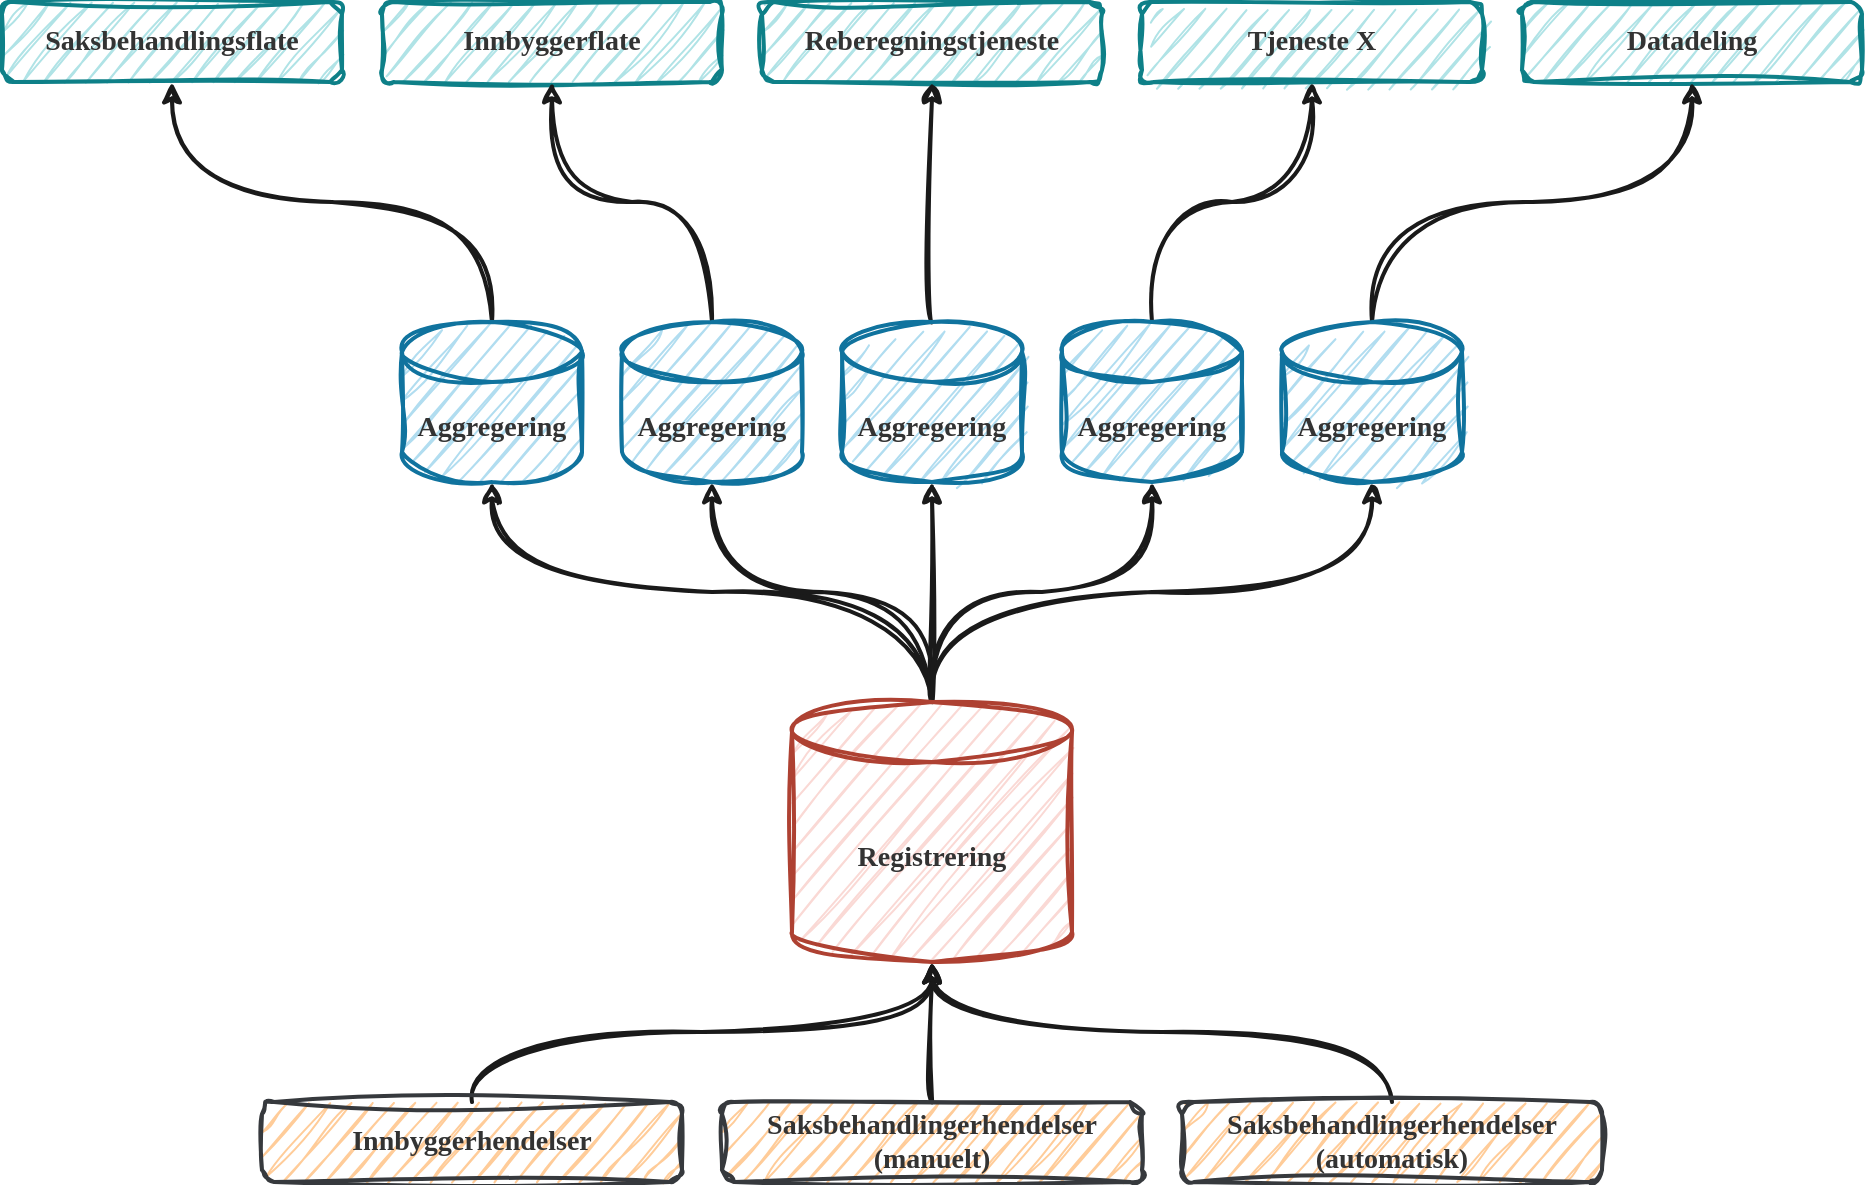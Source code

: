 <mxfile>
    <diagram id="23iRSUPoRavnBvh4doch" name="Page-1">
        <mxGraphModel dx="938" dy="509" grid="1" gridSize="10" guides="1" tooltips="1" connect="1" arrows="1" fold="1" page="1" pageScale="1" pageWidth="827" pageHeight="1169" background="#ffffff" math="0" shadow="0">
            <root>
                <mxCell id="0"/>
                <mxCell id="1" parent="0"/>
                <mxCell id="4" value="Saksbehandlingsflate" style="rounded=1;whiteSpace=wrap;html=1;strokeColor=#0e8088;fillColor=#b0e3e6;sketch=1;curveFitting=1;jiggle=2;strokeWidth=2;fontFamily=Comic Sans MS;fillStyle=auto;fontStyle=1;fontSize=14;labelBackgroundColor=none;fontColor=#333333;" parent="1" vertex="1">
                    <mxGeometry x="80" y="80" width="170" height="40" as="geometry"/>
                </mxCell>
                <mxCell id="5" value="Innbyggerflate" style="rounded=1;whiteSpace=wrap;html=1;strokeColor=#0e8088;fillColor=#b0e3e6;sketch=1;curveFitting=1;jiggle=2;strokeWidth=2;fontFamily=Comic Sans MS;fillStyle=auto;fontStyle=1;fontSize=14;labelBackgroundColor=none;fontColor=#333333;" parent="1" vertex="1">
                    <mxGeometry x="270" y="80" width="170" height="40" as="geometry"/>
                </mxCell>
                <mxCell id="6" value="Reberegningstjeneste" style="rounded=1;whiteSpace=wrap;html=1;strokeColor=#0e8088;fillColor=#b0e3e6;sketch=1;curveFitting=1;jiggle=2;strokeWidth=2;fontFamily=Comic Sans MS;fillStyle=auto;fontStyle=1;fontSize=14;labelBackgroundColor=none;fontColor=#333333;" parent="1" vertex="1">
                    <mxGeometry x="460" y="80" width="170" height="40" as="geometry"/>
                </mxCell>
                <mxCell id="9" value="Tjeneste X" style="rounded=1;whiteSpace=wrap;html=1;strokeColor=#0e8088;fillColor=#b0e3e6;sketch=1;curveFitting=1;jiggle=2;strokeWidth=2;fontFamily=Comic Sans MS;fillStyle=auto;fontStyle=1;fontSize=14;labelBackgroundColor=none;fontColor=#333333;" parent="1" vertex="1">
                    <mxGeometry x="650" y="80" width="170" height="40" as="geometry"/>
                </mxCell>
                <mxCell id="10" value="Datadeling" style="rounded=1;whiteSpace=wrap;html=1;strokeColor=#0e8088;fillColor=#b0e3e6;sketch=1;curveFitting=1;jiggle=2;strokeWidth=2;fontFamily=Comic Sans MS;fillStyle=auto;fontStyle=1;fontSize=14;labelBackgroundColor=none;fontColor=#333333;" parent="1" vertex="1">
                    <mxGeometry x="840" y="80" width="170" height="40" as="geometry"/>
                </mxCell>
                <mxCell id="25" style="edgeStyle=orthogonalEdgeStyle;rounded=0;orthogonalLoop=1;jettySize=auto;html=1;entryX=0.5;entryY=1;entryDx=0;entryDy=0;curved=1;exitX=0.5;exitY=0;exitDx=0;exitDy=0;exitPerimeter=0;sketch=1;curveFitting=1;jiggle=2;strokeWidth=2;fontFamily=Comic Sans MS;fontColor=#333333;fontStyle=1;fontSize=14;strokeColor=#1A1A1A;" parent="1" source="11" target="4" edge="1">
                    <mxGeometry relative="1" as="geometry"/>
                </mxCell>
                <mxCell id="11" value="Aggregering" style="shape=cylinder3;whiteSpace=wrap;html=1;boundedLbl=1;backgroundOutline=1;size=15;strokeColor=#10739e;fillColor=#b1ddf0;sketch=1;curveFitting=1;jiggle=2;strokeWidth=2;fontFamily=Comic Sans MS;fontStyle=1;labelBackgroundColor=none;fontSize=14;fontColor=#333333;" parent="1" vertex="1">
                    <mxGeometry x="280" y="240" width="90" height="80" as="geometry"/>
                </mxCell>
                <mxCell id="30" style="edgeStyle=orthogonalEdgeStyle;curved=1;rounded=0;orthogonalLoop=1;jettySize=auto;html=1;entryX=0.5;entryY=1;entryDx=0;entryDy=0;entryPerimeter=0;exitX=0.5;exitY=0;exitDx=0;exitDy=0;exitPerimeter=0;sketch=1;curveFitting=1;jiggle=2;strokeWidth=2;fontFamily=Comic Sans MS;fontColor=#333333;fontStyle=1;fontSize=14;strokeColor=#1A1A1A;" parent="1" source="13" target="11" edge="1">
                    <mxGeometry relative="1" as="geometry"/>
                </mxCell>
                <mxCell id="31" style="edgeStyle=orthogonalEdgeStyle;curved=1;rounded=0;orthogonalLoop=1;jettySize=auto;html=1;entryX=0.5;entryY=1;entryDx=0;entryDy=0;entryPerimeter=0;sketch=1;curveFitting=1;jiggle=2;strokeWidth=2;fontFamily=Comic Sans MS;fontColor=#333333;fontStyle=1;fontSize=14;strokeColor=#1A1A1A;" parent="1" source="13" target="21" edge="1">
                    <mxGeometry relative="1" as="geometry"/>
                </mxCell>
                <mxCell id="32" style="edgeStyle=orthogonalEdgeStyle;curved=1;rounded=0;orthogonalLoop=1;jettySize=auto;html=1;entryX=0.5;entryY=1;entryDx=0;entryDy=0;entryPerimeter=0;sketch=1;curveFitting=1;jiggle=2;strokeWidth=2;fontFamily=Comic Sans MS;fontColor=#333333;fontStyle=1;fontSize=14;strokeColor=#1A1A1A;" parent="1" source="13" target="22" edge="1">
                    <mxGeometry relative="1" as="geometry"/>
                </mxCell>
                <mxCell id="33" style="edgeStyle=orthogonalEdgeStyle;curved=1;rounded=0;orthogonalLoop=1;jettySize=auto;html=1;entryX=0.5;entryY=1;entryDx=0;entryDy=0;entryPerimeter=0;sketch=1;curveFitting=1;jiggle=2;strokeWidth=2;fontFamily=Comic Sans MS;fontColor=#333333;fontStyle=1;fontSize=14;strokeColor=#1A1A1A;" parent="1" source="13" target="23" edge="1">
                    <mxGeometry relative="1" as="geometry"/>
                </mxCell>
                <mxCell id="34" style="edgeStyle=orthogonalEdgeStyle;curved=1;rounded=0;orthogonalLoop=1;jettySize=auto;html=1;entryX=0.5;entryY=1;entryDx=0;entryDy=0;entryPerimeter=0;exitX=0.5;exitY=0;exitDx=0;exitDy=0;exitPerimeter=0;sketch=1;curveFitting=1;jiggle=2;strokeWidth=2;fontFamily=Comic Sans MS;fontColor=#333333;fontStyle=1;fontSize=14;strokeColor=#1A1A1A;" parent="1" source="13" target="24" edge="1">
                    <mxGeometry relative="1" as="geometry"/>
                </mxCell>
                <mxCell id="13" value="Registrering" style="shape=cylinder3;whiteSpace=wrap;html=1;boundedLbl=1;backgroundOutline=1;size=15;strokeColor=#ae4132;fillColor=#fad9d5;sketch=1;curveFitting=1;jiggle=2;strokeWidth=2;fontFamily=Comic Sans MS;fontStyle=1;fontSize=14;labelBackgroundColor=none;fontColor=#333333;" parent="1" vertex="1">
                    <mxGeometry x="475" y="430" width="140" height="130" as="geometry"/>
                </mxCell>
                <mxCell id="26" style="edgeStyle=orthogonalEdgeStyle;curved=1;rounded=0;orthogonalLoop=1;jettySize=auto;html=1;entryX=0.5;entryY=1;entryDx=0;entryDy=0;sketch=1;curveFitting=1;jiggle=2;strokeWidth=2;fontFamily=Comic Sans MS;fontColor=#333333;fontStyle=1;fontSize=14;strokeColor=#1A1A1A;" parent="1" source="21" target="5" edge="1">
                    <mxGeometry relative="1" as="geometry"/>
                </mxCell>
                <mxCell id="21" value="Aggregering" style="shape=cylinder3;whiteSpace=wrap;html=1;boundedLbl=1;backgroundOutline=1;size=15;strokeColor=#10739e;fillColor=#b1ddf0;sketch=1;curveFitting=1;jiggle=2;strokeWidth=2;fontFamily=Comic Sans MS;fontStyle=1;fontSize=14;fontColor=#333333;" parent="1" vertex="1">
                    <mxGeometry x="390" y="240" width="90" height="80" as="geometry"/>
                </mxCell>
                <mxCell id="27" style="edgeStyle=orthogonalEdgeStyle;curved=1;rounded=0;orthogonalLoop=1;jettySize=auto;html=1;entryX=0.5;entryY=1;entryDx=0;entryDy=0;sketch=1;curveFitting=1;jiggle=2;strokeWidth=2;fontFamily=Comic Sans MS;fontColor=#333333;fontStyle=1;fontSize=14;strokeColor=#1A1A1A;" parent="1" source="22" target="6" edge="1">
                    <mxGeometry relative="1" as="geometry"/>
                </mxCell>
                <mxCell id="22" value="Aggregering" style="shape=cylinder3;whiteSpace=wrap;html=1;boundedLbl=1;backgroundOutline=1;size=15;strokeColor=#10739e;fillColor=#b1ddf0;sketch=1;curveFitting=1;jiggle=2;strokeWidth=2;fontFamily=Comic Sans MS;fontStyle=1;fontSize=14;fontColor=#333333;" parent="1" vertex="1">
                    <mxGeometry x="500" y="240" width="90" height="80" as="geometry"/>
                </mxCell>
                <mxCell id="28" style="edgeStyle=orthogonalEdgeStyle;curved=1;rounded=0;orthogonalLoop=1;jettySize=auto;html=1;entryX=0.5;entryY=1;entryDx=0;entryDy=0;sketch=1;curveFitting=1;jiggle=2;strokeWidth=2;fontFamily=Comic Sans MS;fontColor=#333333;fontStyle=1;fontSize=14;strokeColor=#1A1A1A;" parent="1" source="23" target="9" edge="1">
                    <mxGeometry relative="1" as="geometry"/>
                </mxCell>
                <mxCell id="23" value="Aggregering" style="shape=cylinder3;whiteSpace=wrap;html=1;boundedLbl=1;backgroundOutline=1;size=15;strokeColor=#10739e;fillColor=#b1ddf0;sketch=1;curveFitting=1;jiggle=2;strokeWidth=2;fontFamily=Comic Sans MS;fontStyle=1;fontSize=14;fontColor=#333333;" parent="1" vertex="1">
                    <mxGeometry x="610" y="240" width="90" height="80" as="geometry"/>
                </mxCell>
                <mxCell id="29" style="edgeStyle=orthogonalEdgeStyle;curved=1;rounded=0;orthogonalLoop=1;jettySize=auto;html=1;entryX=0.5;entryY=1;entryDx=0;entryDy=0;exitX=0.5;exitY=0;exitDx=0;exitDy=0;exitPerimeter=0;sketch=1;curveFitting=1;jiggle=2;strokeWidth=2;fontFamily=Comic Sans MS;fontColor=#333333;fontStyle=1;fontSize=14;strokeColor=#1A1A1A;" parent="1" source="24" target="10" edge="1">
                    <mxGeometry relative="1" as="geometry"/>
                </mxCell>
                <mxCell id="24" value="Aggregering" style="shape=cylinder3;whiteSpace=wrap;html=1;boundedLbl=1;backgroundOutline=1;size=15;strokeColor=#10739e;fillColor=#b1ddf0;sketch=1;curveFitting=1;jiggle=2;strokeWidth=2;fontFamily=Comic Sans MS;fontStyle=1;fontSize=14;fontColor=#333333;" parent="1" vertex="1">
                    <mxGeometry x="720" y="240" width="90" height="80" as="geometry"/>
                </mxCell>
                <mxCell id="40" style="edgeStyle=orthogonalEdgeStyle;curved=1;rounded=0;orthogonalLoop=1;jettySize=auto;html=1;entryX=0.5;entryY=1;entryDx=0;entryDy=0;entryPerimeter=0;exitX=0.5;exitY=0;exitDx=0;exitDy=0;sketch=1;curveFitting=1;jiggle=2;strokeWidth=2;fontFamily=Comic Sans MS;fontColor=#333333;fontStyle=1;fontSize=14;strokeColor=#1A1A1A;" parent="1" source="36" target="13" edge="1">
                    <mxGeometry relative="1" as="geometry"/>
                </mxCell>
                <mxCell id="36" value="Innbyggerhendelser" style="rounded=1;whiteSpace=wrap;html=1;strokeColor=#36393d;fillColor=#ffcc99;sketch=1;curveFitting=1;jiggle=2;strokeWidth=2;fontFamily=Comic Sans MS;fontColor=#333333;fontStyle=1;fontSize=14;" parent="1" vertex="1">
                    <mxGeometry x="210" y="630" width="210" height="40" as="geometry"/>
                </mxCell>
                <mxCell id="42" style="edgeStyle=orthogonalEdgeStyle;curved=1;rounded=0;orthogonalLoop=1;jettySize=auto;html=1;entryX=0.5;entryY=1;entryDx=0;entryDy=0;entryPerimeter=0;sketch=1;curveFitting=1;jiggle=2;strokeWidth=2;fontFamily=Comic Sans MS;fontColor=#333333;fontStyle=1;fontSize=14;strokeColor=#1A1A1A;" parent="1" source="38" target="13" edge="1">
                    <mxGeometry relative="1" as="geometry">
                        <mxPoint x="545" y="580" as="targetPoint"/>
                    </mxGeometry>
                </mxCell>
                <mxCell id="38" value="Saksbehandlingerhendelser&lt;br style=&quot;font-size: 14px;&quot;&gt;(manuelt)" style="rounded=1;whiteSpace=wrap;html=1;strokeColor=#36393d;fillColor=#ffcc99;sketch=1;curveFitting=1;jiggle=2;strokeWidth=2;fontFamily=Comic Sans MS;fontColor=#333333;fontStyle=1;fontSize=14;" parent="1" vertex="1">
                    <mxGeometry x="440" y="630" width="210" height="40" as="geometry"/>
                </mxCell>
                <mxCell id="43" style="edgeStyle=orthogonalEdgeStyle;curved=1;rounded=0;orthogonalLoop=1;jettySize=auto;html=1;exitX=0.5;exitY=0;exitDx=0;exitDy=0;entryX=0.5;entryY=1;entryDx=0;entryDy=0;entryPerimeter=0;sketch=1;curveFitting=1;jiggle=2;strokeWidth=2;fontFamily=Comic Sans MS;fontColor=#333333;fontStyle=1;fontSize=14;strokeColor=#1A1A1A;" parent="1" source="39" target="13" edge="1">
                    <mxGeometry relative="1" as="geometry">
                        <mxPoint x="545" y="580" as="targetPoint"/>
                    </mxGeometry>
                </mxCell>
                <mxCell id="39" value="Saksbehandlingerhendelser&lt;br style=&quot;font-size: 14px;&quot;&gt;(automatisk)" style="rounded=1;whiteSpace=wrap;html=1;strokeColor=#36393d;fillColor=#ffcc99;sketch=1;curveFitting=1;jiggle=2;strokeWidth=2;fontFamily=Comic Sans MS;fontColor=#333333;fontStyle=1;fontSize=14;" parent="1" vertex="1">
                    <mxGeometry x="670" y="630" width="210" height="40" as="geometry"/>
                </mxCell>
            </root>
        </mxGraphModel>
    </diagram>
</mxfile>